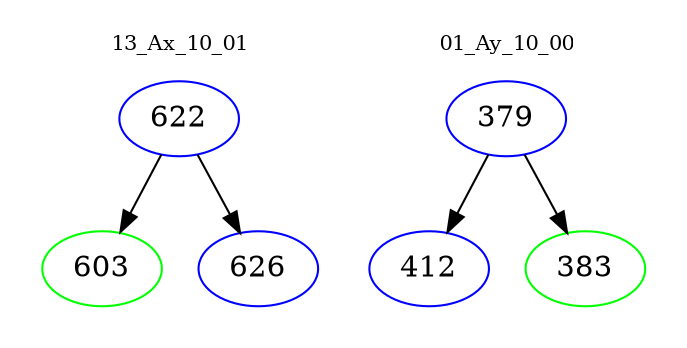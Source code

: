digraph{
subgraph cluster_0 {
color = white
label = "13_Ax_10_01";
fontsize=10;
T0_622 [label="622", color="blue"]
T0_622 -> T0_603 [color="black"]
T0_603 [label="603", color="green"]
T0_622 -> T0_626 [color="black"]
T0_626 [label="626", color="blue"]
}
subgraph cluster_1 {
color = white
label = "01_Ay_10_00";
fontsize=10;
T1_379 [label="379", color="blue"]
T1_379 -> T1_412 [color="black"]
T1_412 [label="412", color="blue"]
T1_379 -> T1_383 [color="black"]
T1_383 [label="383", color="green"]
}
}
